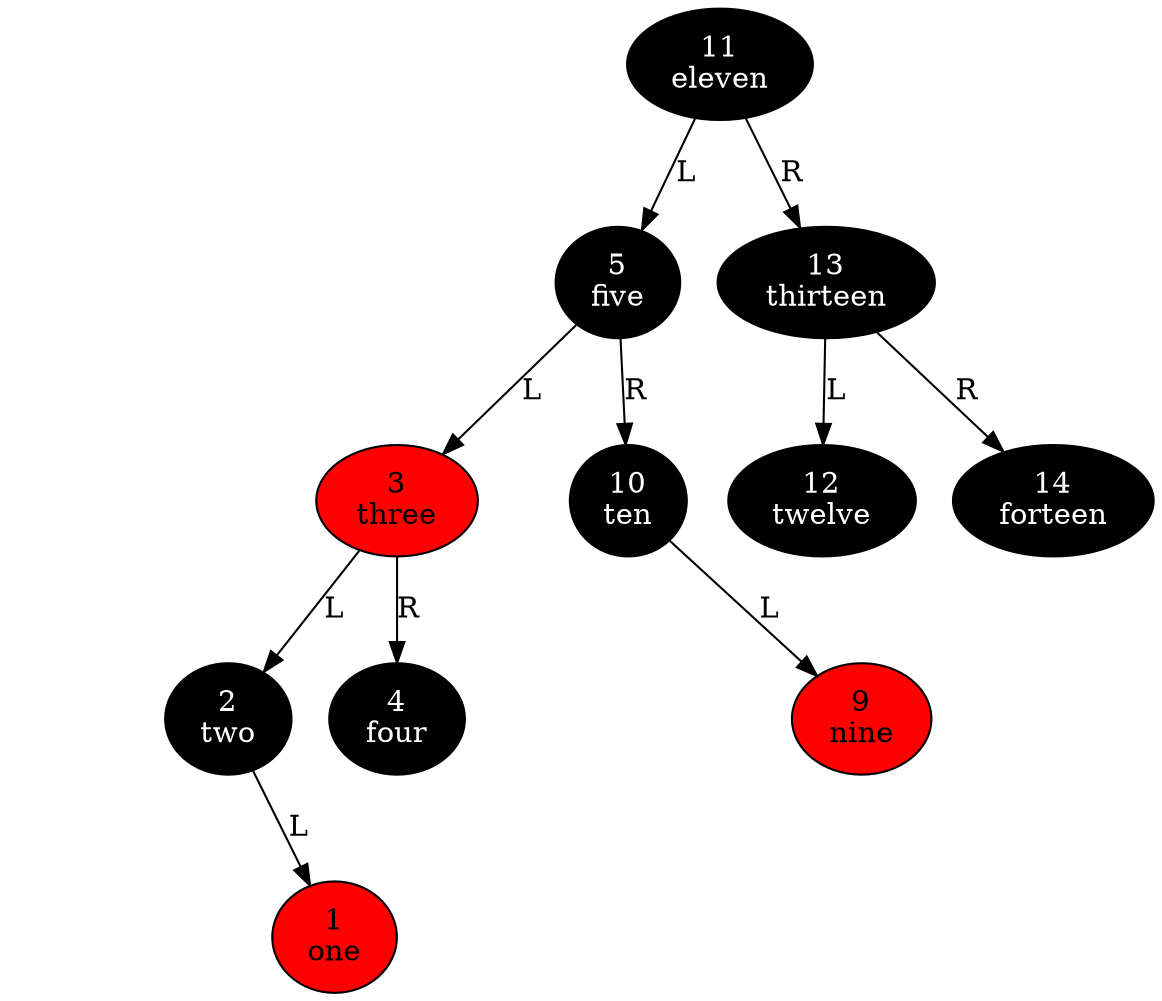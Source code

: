 digraph
{
node_11 [style=filled fillcolor=black fontcolor=white label="11\neleven"];
node_11 -> node_5 [label=L taildir=sw];
node_11 -> node_13 [label=R taildir=se];
node_5 [style=filled fillcolor=black fontcolor=white label="5\nfive"];
node_5 -> node_3 [label=L taildir=sw];
node_5 -> node_10 [label=R taildir=se];
node_3 [style=filled fillcolor=red fontcolor=black label="3\nthree"];
node_3 -> node_2 [label=L taildir=sw];
node_3 -> node_4 [label=R taildir=se];
node_2 [style=filled fillcolor=black fontcolor=white label="2\ntwo"];
node_2 -> node_2_R [style=invis];
node_2_R [style=invis];
node_2 -> node_1 [label=L taildir=sw];
node_1 [style=filled fillcolor=red fontcolor=black label="1\none"];
node_4 [style=filled fillcolor=black fontcolor=white label="4\nfour"];
node_10 [style=filled fillcolor=black fontcolor=white label="10\nten"];
node_10 -> node_10_R [style=invis];
node_10_R [style=invis];
node_10 -> node_9 [label=L taildir=sw];
node_9 [style=filled fillcolor=red fontcolor=black label="9\nnine"];
node_13 [style=filled fillcolor=black fontcolor=white label="13\nthirteen"];
node_13 -> node_12 [label=L taildir=sw];
node_13 -> node_14 [label=R taildir=se];
node_12 [style=filled fillcolor=black fontcolor=white label="12\ntwelve"];
node_14 [style=filled fillcolor=black fontcolor=white label="14\nforteen"];
}
